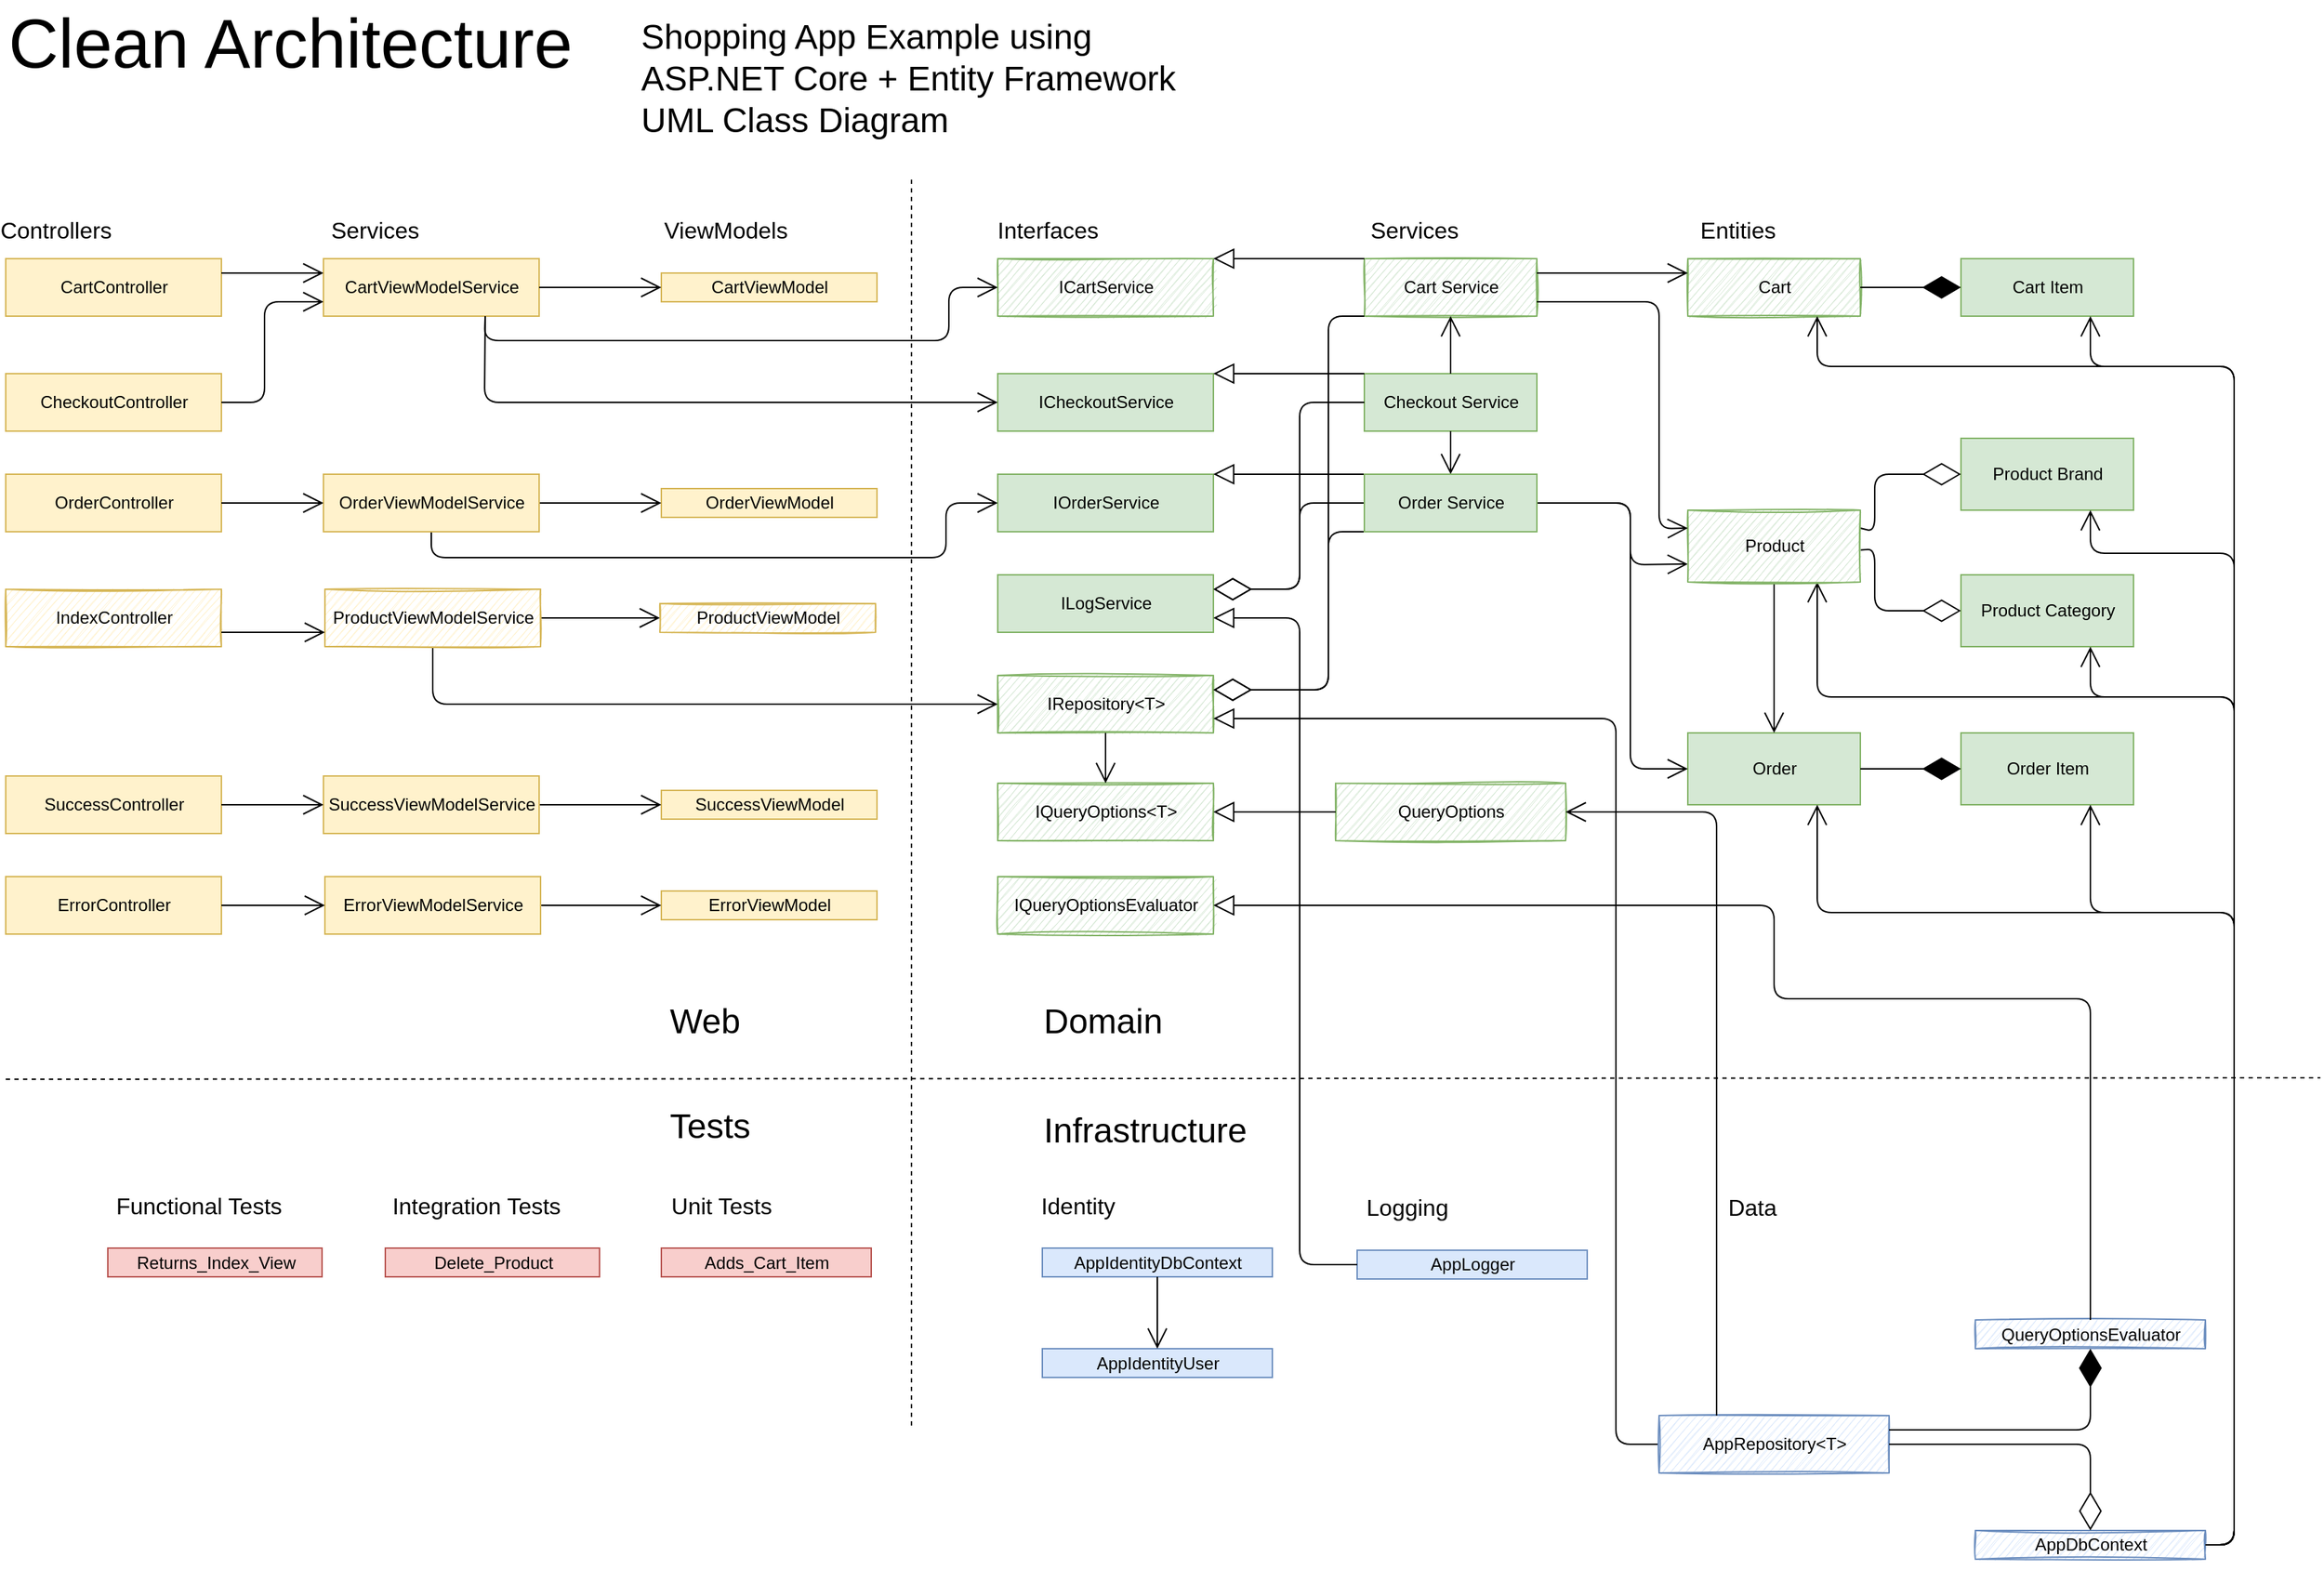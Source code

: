<mxfile version="15.2.7" type="device"><diagram id="V9oBSz8Pz1SWtYMVpggq" name="Page-1"><mxGraphModel dx="1086" dy="6" grid="0" gridSize="10" guides="1" tooltips="1" connect="1" arrows="1" fold="1" page="0" pageScale="1" pageWidth="850" pageHeight="1100" math="0" shadow="0"><root><mxCell id="0"/><mxCell id="1" parent="0"/><mxCell id="eiqBi_pV7lHJEvHBd8np-5" value="Cart" style="html=1;fillColor=#d5e8d4;strokeColor=#82b366;sketch=1;" parent="1" vertex="1"><mxGeometry x="1210" y="1365" width="120" height="40" as="geometry"/></mxCell><mxCell id="eiqBi_pV7lHJEvHBd8np-6" value="Cart Item" style="html=1;fillColor=#d5e8d4;strokeColor=#82b366;" parent="1" vertex="1"><mxGeometry x="1400" y="1365" width="120" height="40" as="geometry"/></mxCell><mxCell id="eiqBi_pV7lHJEvHBd8np-7" value="Order" style="html=1;fillColor=#d5e8d4;strokeColor=#82b366;" parent="1" vertex="1"><mxGeometry x="1210" y="1695" width="120" height="50" as="geometry"/></mxCell><mxCell id="eiqBi_pV7lHJEvHBd8np-8" value="Order Item" style="html=1;fillColor=#d5e8d4;strokeColor=#82b366;" parent="1" vertex="1"><mxGeometry x="1400" y="1695" width="120" height="50" as="geometry"/></mxCell><mxCell id="eiqBi_pV7lHJEvHBd8np-10" value="Product Brand" style="html=1;fillColor=#d5e8d4;strokeColor=#82b366;" parent="1" vertex="1"><mxGeometry x="1400" y="1490" width="120" height="50" as="geometry"/></mxCell><mxCell id="eiqBi_pV7lHJEvHBd8np-11" value="Product Category" style="html=1;fillColor=#d5e8d4;strokeColor=#82b366;" parent="1" vertex="1"><mxGeometry x="1400" y="1585" width="120" height="50" as="geometry"/></mxCell><mxCell id="eiqBi_pV7lHJEvHBd8np-12" value="" style="endArrow=diamondThin;endFill=1;endSize=24;html=1;exitX=1;exitY=0.5;exitDx=0;exitDy=0;entryX=0;entryY=0.5;entryDx=0;entryDy=0;" parent="1" source="eiqBi_pV7lHJEvHBd8np-5" target="eiqBi_pV7lHJEvHBd8np-6" edge="1"><mxGeometry width="160" relative="1" as="geometry"><mxPoint x="1130" y="1860" as="sourcePoint"/><mxPoint x="970" y="1860" as="targetPoint"/></mxGeometry></mxCell><mxCell id="eiqBi_pV7lHJEvHBd8np-14" value="" style="endArrow=diamondThin;endFill=1;endSize=24;html=1;exitX=1;exitY=0.5;exitDx=0;exitDy=0;entryX=0;entryY=0.5;entryDx=0;entryDy=0;" parent="1" source="eiqBi_pV7lHJEvHBd8np-7" target="eiqBi_pV7lHJEvHBd8np-8" edge="1"><mxGeometry width="160" relative="1" as="geometry"><mxPoint x="1229.58" y="1880" as="sourcePoint"/><mxPoint x="1229.58" y="1950" as="targetPoint"/></mxGeometry></mxCell><mxCell id="eiqBi_pV7lHJEvHBd8np-15" value="" style="endArrow=diamondThin;endFill=0;endSize=24;html=1;exitX=1;exitY=0.25;exitDx=0;exitDy=0;entryX=0;entryY=0.5;entryDx=0;entryDy=0;" parent="1" source="eiqBi_pV7lHJEvHBd8np-9" target="eiqBi_pV7lHJEvHBd8np-10" edge="1"><mxGeometry width="160" relative="1" as="geometry"><mxPoint x="900" y="1965" as="sourcePoint"/><mxPoint x="1060" y="1965" as="targetPoint"/><Array as="points"><mxPoint x="1340" y="1555"/><mxPoint x="1340" y="1515"/></Array></mxGeometry></mxCell><mxCell id="eiqBi_pV7lHJEvHBd8np-16" value="" style="endArrow=diamondThin;endFill=0;endSize=24;html=1;exitDx=0;exitDy=0;entryDx=0;entryDy=0;entryX=0;entryY=0.5;exitX=1.002;exitY=0.554;exitPerimeter=0;" parent="1" source="eiqBi_pV7lHJEvHBd8np-9" target="eiqBi_pV7lHJEvHBd8np-11" edge="1"><mxGeometry width="160" relative="1" as="geometry"><mxPoint x="1030" y="1835" as="sourcePoint"/><mxPoint x="950" y="1905" as="targetPoint"/><Array as="points"><mxPoint x="1340" y="1567"/><mxPoint x="1340" y="1610"/></Array></mxGeometry></mxCell><mxCell id="eiqBi_pV7lHJEvHBd8np-17" value="Cart Service" style="html=1;fillColor=#d5e8d4;strokeColor=#82b366;sketch=1;" parent="1" vertex="1"><mxGeometry x="985" y="1365" width="120" height="40" as="geometry"/></mxCell><mxCell id="eiqBi_pV7lHJEvHBd8np-19" value="Checkout Service" style="html=1;fillColor=#d5e8d4;strokeColor=#82b366;" parent="1" vertex="1"><mxGeometry x="985" y="1445" width="120" height="40" as="geometry"/></mxCell><mxCell id="eiqBi_pV7lHJEvHBd8np-20" value="IRepository&amp;lt;T&amp;gt;" style="html=1;fillColor=#d5e8d4;strokeColor=#82b366;glass=0;rounded=0;sketch=1;" parent="1" vertex="1"><mxGeometry x="730" y="1655" width="150" height="40" as="geometry"/></mxCell><mxCell id="eiqBi_pV7lHJEvHBd8np-21" value="ICartService" style="html=1;fillColor=#d5e8d4;strokeColor=#82b366;sketch=1;" parent="1" vertex="1"><mxGeometry x="730" y="1365" width="150" height="40" as="geometry"/></mxCell><mxCell id="eiqBi_pV7lHJEvHBd8np-22" value="IOrderService" style="html=1;fillColor=#d5e8d4;strokeColor=#82b366;" parent="1" vertex="1"><mxGeometry x="730" y="1515" width="150" height="40" as="geometry"/></mxCell><mxCell id="eiqBi_pV7lHJEvHBd8np-23" value="ICheckoutService" style="html=1;fillColor=#d5e8d4;strokeColor=#82b366;" parent="1" vertex="1"><mxGeometry x="730" y="1445" width="150" height="40" as="geometry"/></mxCell><mxCell id="eiqBi_pV7lHJEvHBd8np-26" value="" style="endArrow=open;endFill=1;endSize=12;html=1;curved=1;entryX=0.5;entryY=1;entryDx=0;entryDy=0;" parent="1" target="eiqBi_pV7lHJEvHBd8np-17" edge="1"><mxGeometry width="160" relative="1" as="geometry"><mxPoint x="1045" y="1445" as="sourcePoint"/><mxPoint x="1155" y="1605" as="targetPoint"/></mxGeometry></mxCell><mxCell id="eiqBi_pV7lHJEvHBd8np-28" value="" style="endArrow=open;endFill=1;endSize=12;html=1;exitX=0.5;exitY=1;exitDx=0;exitDy=0;entryX=0.5;entryY=0;entryDx=0;entryDy=0;curved=1;" parent="1" source="eiqBi_pV7lHJEvHBd8np-19" target="eiqBi_pV7lHJEvHBd8np-18" edge="1"><mxGeometry width="160" relative="1" as="geometry"><mxPoint x="1435" y="1585" as="sourcePoint"/><mxPoint x="1165" y="1585" as="targetPoint"/></mxGeometry></mxCell><mxCell id="eiqBi_pV7lHJEvHBd8np-30" value="" style="endArrow=block;endFill=0;endSize=12;html=1;exitX=0;exitY=0;exitDx=0;exitDy=0;entryX=1;entryY=0;entryDx=0;entryDy=0;" parent="1" source="eiqBi_pV7lHJEvHBd8np-17" target="eiqBi_pV7lHJEvHBd8np-21" edge="1"><mxGeometry width="160" relative="1" as="geometry"><mxPoint x="1100" y="1560" as="sourcePoint"/><mxPoint x="1260" y="1560" as="targetPoint"/></mxGeometry></mxCell><mxCell id="eiqBi_pV7lHJEvHBd8np-31" value="" style="endArrow=block;endFill=0;endSize=12;html=1;exitX=0;exitY=0;exitDx=0;exitDy=0;entryX=1;entryY=0;entryDx=0;entryDy=0;" parent="1" source="eiqBi_pV7lHJEvHBd8np-18" target="eiqBi_pV7lHJEvHBd8np-22" edge="1"><mxGeometry width="160" relative="1" as="geometry"><mxPoint x="1399.29" y="1550" as="sourcePoint"/><mxPoint x="1399.29" y="1430" as="targetPoint"/></mxGeometry></mxCell><mxCell id="eiqBi_pV7lHJEvHBd8np-32" value="" style="endArrow=block;endFill=0;endSize=12;html=1;entryX=1;entryY=0;entryDx=0;entryDy=0;exitX=0;exitY=0;exitDx=0;exitDy=0;" parent="1" source="eiqBi_pV7lHJEvHBd8np-19" target="eiqBi_pV7lHJEvHBd8np-23" edge="1"><mxGeometry width="160" relative="1" as="geometry"><mxPoint x="1479.5" y="1550" as="sourcePoint"/><mxPoint x="1500" y="1450" as="targetPoint"/></mxGeometry></mxCell><mxCell id="eiqBi_pV7lHJEvHBd8np-38" value="" style="endArrow=diamondThin;endFill=0;endSize=24;html=1;exitX=0;exitY=1;exitDx=0;exitDy=0;entryX=1;entryY=0.25;entryDx=0;entryDy=0;" parent="1" source="eiqBi_pV7lHJEvHBd8np-17" target="eiqBi_pV7lHJEvHBd8np-20" edge="1"><mxGeometry width="160" relative="1" as="geometry"><mxPoint x="290" y="1450" as="sourcePoint"/><mxPoint x="280" y="1520" as="targetPoint"/><Array as="points"><mxPoint x="960" y="1405"/><mxPoint x="960" y="1665"/></Array></mxGeometry></mxCell><mxCell id="eiqBi_pV7lHJEvHBd8np-39" value="" style="endArrow=diamondThin;endFill=0;endSize=24;html=1;exitX=0;exitY=1;exitDx=0;exitDy=0;entryX=1;entryY=0.25;entryDx=0;entryDy=0;" parent="1" source="eiqBi_pV7lHJEvHBd8np-18" target="eiqBi_pV7lHJEvHBd8np-20" edge="1"><mxGeometry width="160" relative="1" as="geometry"><mxPoint x="250" y="1560" as="sourcePoint"/><mxPoint x="800" y="1415" as="targetPoint"/><Array as="points"><mxPoint x="960" y="1555"/><mxPoint x="960" y="1665"/></Array></mxGeometry></mxCell><mxCell id="eiqBi_pV7lHJEvHBd8np-40" value="" style="endArrow=open;endFill=1;endSize=12;html=1;exitX=1;exitY=0.25;exitDx=0;exitDy=0;entryX=0;entryY=0.25;entryDx=0;entryDy=0;" parent="1" source="eiqBi_pV7lHJEvHBd8np-17" target="eiqBi_pV7lHJEvHBd8np-5" edge="1"><mxGeometry width="160" relative="1" as="geometry"><mxPoint x="1375" y="1650" as="sourcePoint"/><mxPoint x="1075" y="1700" as="targetPoint"/></mxGeometry></mxCell><mxCell id="eiqBi_pV7lHJEvHBd8np-41" value="" style="endArrow=open;endFill=1;endSize=12;html=1;exitX=1;exitY=0.5;exitDx=0;exitDy=0;entryX=0;entryY=0.5;entryDx=0;entryDy=0;" parent="1" source="eiqBi_pV7lHJEvHBd8np-18" target="eiqBi_pV7lHJEvHBd8np-7" edge="1"><mxGeometry width="160" relative="1" as="geometry"><mxPoint x="1065" y="1580" as="sourcePoint"/><mxPoint x="1065" y="1710" as="targetPoint"/><Array as="points"><mxPoint x="1170" y="1535"/><mxPoint x="1170" y="1720"/></Array></mxGeometry></mxCell><mxCell id="eiqBi_pV7lHJEvHBd8np-42" value="" style="endArrow=open;endFill=1;endSize=12;html=1;entryX=0;entryY=0.75;entryDx=0;entryDy=0;exitX=1;exitY=0.5;exitDx=0;exitDy=0;" parent="1" source="eiqBi_pV7lHJEvHBd8np-18" target="eiqBi_pV7lHJEvHBd8np-9" edge="1"><mxGeometry width="160" relative="1" as="geometry"><mxPoint x="1473" y="1675" as="sourcePoint"/><mxPoint x="1505" y="1710" as="targetPoint"/><Array as="points"><mxPoint x="1170" y="1535"/><mxPoint x="1170" y="1578"/></Array></mxGeometry></mxCell><mxCell id="eiqBi_pV7lHJEvHBd8np-43" value="" style="endArrow=open;endFill=1;endSize=12;html=1;exitX=1;exitY=0.5;exitDx=0;exitDy=0;entryX=0.75;entryY=1;entryDx=0;entryDy=0;" parent="1" source="p9F3Q-QcMgfargUnhwGG-3" target="eiqBi_pV7lHJEvHBd8np-5" edge="1"><mxGeometry width="160" relative="1" as="geometry"><mxPoint x="920" y="1610" as="sourcePoint"/><mxPoint x="1300" y="1410" as="targetPoint"/><Array as="points"><mxPoint x="1590" y="2260"/><mxPoint x="1590" y="1440"/><mxPoint x="1300" y="1440"/></Array></mxGeometry></mxCell><mxCell id="eiqBi_pV7lHJEvHBd8np-47" value="" style="endArrow=open;endFill=1;endSize=12;html=1;exitX=0.5;exitY=1;exitDx=0;exitDy=0;entryX=0.5;entryY=0;entryDx=0;entryDy=0;startArrow=none;" parent="1" source="eiqBi_pV7lHJEvHBd8np-9" target="eiqBi_pV7lHJEvHBd8np-7" edge="1"><mxGeometry width="160" relative="1" as="geometry"><mxPoint x="1250" y="1305" as="sourcePoint"/><mxPoint x="850" y="1640" as="targetPoint"/></mxGeometry></mxCell><mxCell id="eiqBi_pV7lHJEvHBd8np-48" value="" style="endArrow=open;endFill=1;endSize=12;html=1;exitX=1;exitY=0.5;exitDx=0;exitDy=0;entryX=0.75;entryY=1;entryDx=0;entryDy=0;" parent="1" source="p9F3Q-QcMgfargUnhwGG-3" target="eiqBi_pV7lHJEvHBd8np-8" edge="1"><mxGeometry width="160" relative="1" as="geometry"><mxPoint x="1270" y="1385" as="sourcePoint"/><mxPoint x="1100" y="1720" as="targetPoint"/><Array as="points"><mxPoint x="1590" y="2260"/><mxPoint x="1590" y="1820"/><mxPoint x="1490" y="1820"/></Array></mxGeometry></mxCell><mxCell id="eiqBi_pV7lHJEvHBd8np-49" value="" style="endArrow=open;endFill=1;endSize=12;html=1;exitX=1;exitY=0.5;exitDx=0;exitDy=0;entryX=0.75;entryY=1;entryDx=0;entryDy=0;" parent="1" source="p9F3Q-QcMgfargUnhwGG-3" target="eiqBi_pV7lHJEvHBd8np-11" edge="1"><mxGeometry width="160" relative="1" as="geometry"><mxPoint x="1270" y="1385" as="sourcePoint"/><mxPoint x="1100" y="1810" as="targetPoint"/><Array as="points"><mxPoint x="1590" y="2260"/><mxPoint x="1590" y="1670"/><mxPoint x="1490" y="1670"/></Array></mxGeometry></mxCell><mxCell id="eiqBi_pV7lHJEvHBd8np-50" value="" style="endArrow=open;endFill=1;endSize=12;html=1;exitX=1;exitY=0.5;exitDx=0;exitDy=0;entryX=0.75;entryY=1;entryDx=0;entryDy=0;" parent="1" source="p9F3Q-QcMgfargUnhwGG-3" target="eiqBi_pV7lHJEvHBd8np-10" edge="1"><mxGeometry width="160" relative="1" as="geometry"><mxPoint x="1120" y="1375" as="sourcePoint"/><mxPoint x="790" y="1800" as="targetPoint"/><Array as="points"><mxPoint x="1590" y="2260"/><mxPoint x="1590" y="1570"/><mxPoint x="1490" y="1570"/></Array></mxGeometry></mxCell><mxCell id="eiqBi_pV7lHJEvHBd8np-51" value="" style="endArrow=open;endFill=1;endSize=12;html=1;exitX=1;exitY=0.5;exitDx=0;exitDy=0;entryX=0.75;entryY=1;entryDx=0;entryDy=0;" parent="1" source="p9F3Q-QcMgfargUnhwGG-3" target="eiqBi_pV7lHJEvHBd8np-6" edge="1"><mxGeometry width="160" relative="1" as="geometry"><mxPoint x="1270" y="1385" as="sourcePoint"/><mxPoint x="800" y="1810" as="targetPoint"/><Array as="points"><mxPoint x="1590" y="2260"/><mxPoint x="1590" y="1440"/><mxPoint x="1490" y="1440"/></Array></mxGeometry></mxCell><mxCell id="eiqBi_pV7lHJEvHBd8np-52" value="" style="endArrow=none;dashed=1;html=1;" parent="1" edge="1"><mxGeometry width="50" height="50" relative="1" as="geometry"><mxPoint x="40" y="1936" as="sourcePoint"/><mxPoint x="1650" y="1935" as="targetPoint"/></mxGeometry></mxCell><mxCell id="eiqBi_pV7lHJEvHBd8np-53" value="Domain" style="text;html=1;strokeColor=none;fillColor=none;align=left;verticalAlign=middle;whiteSpace=wrap;rounded=0;fontSize=24;rotation=0;" parent="1" vertex="1"><mxGeometry x="760" y="1881" width="180" height="30" as="geometry"/></mxCell><mxCell id="eiqBi_pV7lHJEvHBd8np-54" value="Interfaces" style="text;html=1;strokeColor=none;fillColor=none;align=center;verticalAlign=middle;whiteSpace=wrap;rounded=0;fontSize=16;rotation=0;" parent="1" vertex="1"><mxGeometry x="730" y="1335" width="70" height="20" as="geometry"/></mxCell><mxCell id="eiqBi_pV7lHJEvHBd8np-55" value="Services" style="text;html=1;strokeColor=none;fillColor=none;align=center;verticalAlign=middle;whiteSpace=wrap;rounded=0;fontSize=16;rotation=0;" parent="1" vertex="1"><mxGeometry x="985" y="1335" width="70" height="20" as="geometry"/></mxCell><mxCell id="eiqBi_pV7lHJEvHBd8np-56" value="Entities" style="text;html=1;strokeColor=none;fillColor=none;align=center;verticalAlign=middle;whiteSpace=wrap;rounded=0;fontSize=16;rotation=0;" parent="1" vertex="1"><mxGeometry x="1210" y="1335" width="70" height="20" as="geometry"/></mxCell><mxCell id="p9F3Q-QcMgfargUnhwGG-2" value="Infrastructure" style="text;html=1;strokeColor=none;fillColor=none;align=left;verticalAlign=middle;whiteSpace=wrap;rounded=0;fontSize=24;rotation=0;" parent="1" vertex="1"><mxGeometry x="760" y="1957" width="240" height="30" as="geometry"/></mxCell><mxCell id="p9F3Q-QcMgfargUnhwGG-3" value="AppDbContext" style="html=1;fillColor=#dae8fc;strokeColor=#6c8ebf;sketch=1;" parent="1" vertex="1"><mxGeometry x="1410" y="2250" width="160" height="20" as="geometry"/></mxCell><mxCell id="p9F3Q-QcMgfargUnhwGG-4" value="" style="endArrow=block;endFill=0;endSize=12;html=1;entryX=1;entryY=0.75;entryDx=0;entryDy=0;exitX=0;exitY=0.5;exitDx=0;exitDy=0;" parent="1" source="p9F3Q-QcMgfargUnhwGG-5" target="eiqBi_pV7lHJEvHBd8np-20" edge="1"><mxGeometry width="160" relative="1" as="geometry"><mxPoint x="1370" y="1200" as="sourcePoint"/><mxPoint x="1230" y="1170" as="targetPoint"/><Array as="points"><mxPoint x="1160" y="2190"/><mxPoint x="1160" y="1685"/></Array></mxGeometry></mxCell><mxCell id="p9F3Q-QcMgfargUnhwGG-5" value="AppRepository&amp;lt;T&amp;gt;" style="html=1;fillColor=#dae8fc;strokeColor=#6c8ebf;sketch=1;" parent="1" vertex="1"><mxGeometry x="1190" y="2170" width="160" height="40" as="geometry"/></mxCell><mxCell id="p9F3Q-QcMgfargUnhwGG-6" value="" style="endArrow=diamondThin;endFill=0;endSize=24;html=1;entryX=0.5;entryY=0;entryDx=0;entryDy=0;exitX=1;exitY=0.5;exitDx=0;exitDy=0;" parent="1" source="p9F3Q-QcMgfargUnhwGG-5" target="p9F3Q-QcMgfargUnhwGG-3" edge="1"><mxGeometry width="160" relative="1" as="geometry"><mxPoint x="1340" y="2215" as="sourcePoint"/><mxPoint x="1315" y="2225" as="targetPoint"/><Array as="points"><mxPoint x="1490" y="2190"/></Array></mxGeometry></mxCell><mxCell id="p9F3Q-QcMgfargUnhwGG-7" value="AppIdentityDbContext" style="html=1;fillColor=#dae8fc;strokeColor=#6c8ebf;" parent="1" vertex="1"><mxGeometry x="761" y="2053.5" width="160" height="20" as="geometry"/></mxCell><mxCell id="p9F3Q-QcMgfargUnhwGG-8" value="AppIdentityUser" style="html=1;fillColor=#dae8fc;strokeColor=#6c8ebf;" parent="1" vertex="1"><mxGeometry x="761" y="2123.5" width="160" height="20" as="geometry"/></mxCell><mxCell id="p9F3Q-QcMgfargUnhwGG-9" value="" style="endArrow=open;endFill=1;endSize=12;html=1;exitX=0.5;exitY=1;exitDx=0;exitDy=0;entryX=0.5;entryY=0;entryDx=0;entryDy=0;" parent="1" source="p9F3Q-QcMgfargUnhwGG-7" target="p9F3Q-QcMgfargUnhwGG-8" edge="1"><mxGeometry width="160" relative="1" as="geometry"><mxPoint x="821" y="2083.5" as="sourcePoint"/><mxPoint x="981" y="2083.5" as="targetPoint"/></mxGeometry></mxCell><mxCell id="p9F3Q-QcMgfargUnhwGG-11" value="ILogService" style="html=1;fillColor=#d5e8d4;strokeColor=#82b366;" parent="1" vertex="1"><mxGeometry x="730" y="1585" width="150" height="40" as="geometry"/></mxCell><mxCell id="p9F3Q-QcMgfargUnhwGG-12" value="" style="endArrow=diamondThin;endFill=0;endSize=24;html=1;exitX=0;exitY=0.5;exitDx=0;exitDy=0;startArrow=none;" parent="1" source="eiqBi_pV7lHJEvHBd8np-18" edge="1"><mxGeometry width="160" relative="1" as="geometry"><mxPoint x="340" y="1575" as="sourcePoint"/><mxPoint x="880" y="1595" as="targetPoint"/><Array as="points"><mxPoint x="940" y="1535"/><mxPoint x="940" y="1595"/></Array></mxGeometry></mxCell><mxCell id="p9F3Q-QcMgfargUnhwGG-13" value="" style="endArrow=diamondThin;endFill=0;endSize=24;html=1;entryX=1;entryY=0.25;entryDx=0;entryDy=0;exitX=0;exitY=0.5;exitDx=0;exitDy=0;" parent="1" source="eiqBi_pV7lHJEvHBd8np-19" target="p9F3Q-QcMgfargUnhwGG-11" edge="1"><mxGeometry width="160" relative="1" as="geometry"><mxPoint x="1040" y="1465" as="sourcePoint"/><mxPoint x="90" y="1505" as="targetPoint"/><Array as="points"><mxPoint x="940" y="1465"/><mxPoint x="940" y="1595"/></Array></mxGeometry></mxCell><mxCell id="p9F3Q-QcMgfargUnhwGG-15" value="AppLogger" style="html=1;fillColor=#dae8fc;strokeColor=#6c8ebf;" parent="1" vertex="1"><mxGeometry x="980" y="2055" width="160" height="20" as="geometry"/></mxCell><mxCell id="p9F3Q-QcMgfargUnhwGG-16" value="" style="endArrow=block;endFill=0;endSize=12;html=1;entryX=1;entryY=0.75;entryDx=0;entryDy=0;exitX=0;exitY=0.5;exitDx=0;exitDy=0;" parent="1" source="p9F3Q-QcMgfargUnhwGG-15" target="p9F3Q-QcMgfargUnhwGG-11" edge="1"><mxGeometry width="160" relative="1" as="geometry"><mxPoint x="940" y="2065" as="sourcePoint"/><mxPoint x="805" y="1550" as="targetPoint"/><Array as="points"><mxPoint x="940" y="2065"/><mxPoint x="940" y="1615"/></Array></mxGeometry></mxCell><mxCell id="p9F3Q-QcMgfargUnhwGG-17" value="Identity" style="text;html=1;strokeColor=none;fillColor=none;align=center;verticalAlign=middle;whiteSpace=wrap;rounded=0;fontSize=16;rotation=0;" parent="1" vertex="1"><mxGeometry x="751" y="2013.5" width="70" height="20" as="geometry"/></mxCell><mxCell id="p9F3Q-QcMgfargUnhwGG-18" value="Data" style="text;html=1;strokeColor=none;fillColor=none;align=center;verticalAlign=middle;whiteSpace=wrap;rounded=0;fontSize=16;rotation=0;" parent="1" vertex="1"><mxGeometry x="1220" y="2015" width="70" height="20" as="geometry"/></mxCell><mxCell id="p9F3Q-QcMgfargUnhwGG-19" value="Logging" style="text;html=1;strokeColor=none;fillColor=none;align=center;verticalAlign=middle;whiteSpace=wrap;rounded=0;fontSize=16;rotation=0;" parent="1" vertex="1"><mxGeometry x="980" y="2015" width="70" height="20" as="geometry"/></mxCell><mxCell id="p9F3Q-QcMgfargUnhwGG-20" value="" style="endArrow=open;endFill=1;endSize=12;html=1;exitX=1;exitY=0.5;exitDx=0;exitDy=0;entryX=0.75;entryY=1;entryDx=0;entryDy=0;" parent="1" source="p9F3Q-QcMgfargUnhwGG-3" target="eiqBi_pV7lHJEvHBd8np-9" edge="1"><mxGeometry width="160" relative="1" as="geometry"><mxPoint x="750" y="1285" as="sourcePoint"/><mxPoint x="1310" y="1650" as="targetPoint"/><Array as="points"><mxPoint x="1590" y="2260"/><mxPoint x="1590" y="1670"/><mxPoint x="1300" y="1670"/></Array></mxGeometry></mxCell><mxCell id="eiqBi_pV7lHJEvHBd8np-9" value="Product" style="html=1;strokeColor=#82b366;fillColor=#d5e8d4;glass=0;rounded=0;sketch=1;" parent="1" vertex="1"><mxGeometry x="1210" y="1540" width="120" height="50" as="geometry"/></mxCell><mxCell id="eiqBi_pV7lHJEvHBd8np-18" value="Order Service" style="html=1;fillColor=#d5e8d4;strokeColor=#82b366;" parent="1" vertex="1"><mxGeometry x="985" y="1515" width="120" height="40" as="geometry"/></mxCell><mxCell id="p9F3Q-QcMgfargUnhwGG-29" value="" style="endArrow=open;endFill=1;endSize=12;html=1;exitX=1;exitY=0.5;exitDx=0;exitDy=0;entryX=0.75;entryY=1;entryDx=0;entryDy=0;" parent="1" source="p9F3Q-QcMgfargUnhwGG-3" target="eiqBi_pV7lHJEvHBd8np-7" edge="1"><mxGeometry width="160" relative="1" as="geometry"><mxPoint x="1355" y="1225" as="sourcePoint"/><mxPoint x="1460" y="1785" as="targetPoint"/><Array as="points"><mxPoint x="1590" y="2260"/><mxPoint x="1590" y="1820"/><mxPoint x="1300" y="1820"/></Array></mxGeometry></mxCell><mxCell id="p9F3Q-QcMgfargUnhwGG-30" value="" style="endArrow=none;dashed=1;html=1;" parent="1" edge="1"><mxGeometry width="50" height="50" relative="1" as="geometry"><mxPoint x="670" y="1310" as="sourcePoint"/><mxPoint x="670" y="2180" as="targetPoint"/></mxGeometry></mxCell><mxCell id="p9F3Q-QcMgfargUnhwGG-31" value="&lt;font style=&quot;font-size: 48px&quot;&gt;Clean Architecture&lt;/font&gt;&lt;font style=&quot;font-size: 24px&quot;&gt;&lt;br&gt;&lt;/font&gt;" style="text;html=1;strokeColor=none;fillColor=none;align=left;verticalAlign=middle;whiteSpace=wrap;rounded=0;fontSize=36;rotation=0;" parent="1" vertex="1"><mxGeometry x="40" y="1185" width="410" height="60" as="geometry"/></mxCell><mxCell id="p9F3Q-QcMgfargUnhwGG-32" value="Web" style="text;html=1;strokeColor=none;fillColor=none;align=left;verticalAlign=middle;whiteSpace=wrap;rounded=0;fontSize=24;rotation=0;" parent="1" vertex="1"><mxGeometry x="500" y="1881" width="150" height="30" as="geometry"/></mxCell><mxCell id="p9F3Q-QcMgfargUnhwGG-33" value="Controllers" style="text;html=1;strokeColor=none;fillColor=none;align=center;verticalAlign=middle;whiteSpace=wrap;rounded=0;fontSize=16;rotation=0;" parent="1" vertex="1"><mxGeometry x="40" y="1335" width="70" height="20" as="geometry"/></mxCell><mxCell id="p9F3Q-QcMgfargUnhwGG-37" value="Services" style="text;html=1;strokeColor=none;fillColor=none;align=center;verticalAlign=middle;whiteSpace=wrap;rounded=0;fontSize=16;rotation=0;" parent="1" vertex="1"><mxGeometry x="262" y="1335" width="70" height="20" as="geometry"/></mxCell><mxCell id="p9F3Q-QcMgfargUnhwGG-40" value="ViewModels" style="text;html=1;strokeColor=none;fillColor=none;align=center;verticalAlign=middle;whiteSpace=wrap;rounded=0;fontSize=16;rotation=0;" parent="1" vertex="1"><mxGeometry x="506" y="1335" width="70" height="20" as="geometry"/></mxCell><mxCell id="p9F3Q-QcMgfargUnhwGG-41" value="IndexController" style="html=1;fillColor=#fff2cc;strokeColor=#d6b656;sketch=1;" parent="1" vertex="1"><mxGeometry x="40" y="1595" width="150" height="40" as="geometry"/></mxCell><mxCell id="p9F3Q-QcMgfargUnhwGG-43" value="OrderController" style="html=1;fillColor=#fff2cc;strokeColor=#d6b656;" parent="1" vertex="1"><mxGeometry x="40" y="1515" width="150" height="40" as="geometry"/></mxCell><mxCell id="p9F3Q-QcMgfargUnhwGG-44" value="CartController" style="html=1;fillColor=#fff2cc;strokeColor=#d6b656;" parent="1" vertex="1"><mxGeometry x="40" y="1365" width="150" height="40" as="geometry"/></mxCell><mxCell id="p9F3Q-QcMgfargUnhwGG-46" value="CheckoutController" style="html=1;fillColor=#fff2cc;strokeColor=#d6b656;" parent="1" vertex="1"><mxGeometry x="40" y="1445" width="150" height="40" as="geometry"/></mxCell><mxCell id="p9F3Q-QcMgfargUnhwGG-47" value="SuccessController" style="html=1;fillColor=#fff2cc;strokeColor=#d6b656;" parent="1" vertex="1"><mxGeometry x="40" y="1725" width="150" height="40" as="geometry"/></mxCell><mxCell id="p9F3Q-QcMgfargUnhwGG-48" value="ErrorController" style="html=1;fillColor=#fff2cc;strokeColor=#d6b656;" parent="1" vertex="1"><mxGeometry x="40" y="1795" width="150" height="40" as="geometry"/></mxCell><mxCell id="p9F3Q-QcMgfargUnhwGG-49" value="CartViewModel" style="html=1;fillColor=#fff2cc;strokeColor=#d6b656;" parent="1" vertex="1"><mxGeometry x="496" y="1375" width="150" height="20" as="geometry"/></mxCell><mxCell id="p9F3Q-QcMgfargUnhwGG-51" value="OrderViewModel" style="html=1;fillColor=#fff2cc;strokeColor=#d6b656;" parent="1" vertex="1"><mxGeometry x="496" y="1525" width="150" height="20" as="geometry"/></mxCell><mxCell id="p9F3Q-QcMgfargUnhwGG-53" value="ProductViewModel" style="html=1;fillColor=#fff2cc;strokeColor=#d6b656;sketch=1;" parent="1" vertex="1"><mxGeometry x="495" y="1605" width="150" height="20" as="geometry"/></mxCell><mxCell id="p9F3Q-QcMgfargUnhwGG-54" value="CartViewModelService" style="html=1;fillColor=#fff2cc;strokeColor=#d6b656;" parent="1" vertex="1"><mxGeometry x="261" y="1365" width="150" height="40" as="geometry"/></mxCell><mxCell id="p9F3Q-QcMgfargUnhwGG-60" value="" style="endArrow=open;endFill=1;endSize=12;html=1;fontSize=24;exitX=1;exitY=0.5;exitDx=0;exitDy=0;entryX=0;entryY=0.5;entryDx=0;entryDy=0;" parent="1" source="p9F3Q-QcMgfargUnhwGG-54" target="p9F3Q-QcMgfargUnhwGG-49" edge="1"><mxGeometry width="160" relative="1" as="geometry"><mxPoint x="510.0" y="1200" as="sourcePoint"/><mxPoint x="440.0" y="1200" as="targetPoint"/></mxGeometry></mxCell><mxCell id="p9F3Q-QcMgfargUnhwGG-61" value="" style="endArrow=open;endFill=1;endSize=12;html=1;fontSize=24;entryX=0;entryY=0.5;entryDx=0;entryDy=0;exitX=1;exitY=0.5;exitDx=0;exitDy=0;" parent="1" source="p9F3Q-QcMgfargUnhwGG-75" target="p9F3Q-QcMgfargUnhwGG-51" edge="1"><mxGeometry width="160" relative="1" as="geometry"><mxPoint x="250" y="1535" as="sourcePoint"/><mxPoint x="360.0" y="1524.58" as="targetPoint"/></mxGeometry></mxCell><mxCell id="p9F3Q-QcMgfargUnhwGG-63" value="" style="endArrow=open;endFill=1;endSize=12;html=1;fontSize=24;exitX=0.5;exitY=1;exitDx=0;exitDy=0;entryX=0;entryY=0.5;entryDx=0;entryDy=0;" parent="1" source="p9F3Q-QcMgfargUnhwGG-79" target="eiqBi_pV7lHJEvHBd8np-20" edge="1"><mxGeometry width="160" relative="1" as="geometry"><mxPoint x="510.0" y="1385" as="sourcePoint"/><mxPoint x="710" y="1445" as="targetPoint"/><Array as="points"><mxPoint x="337" y="1675"/></Array></mxGeometry></mxCell><mxCell id="p9F3Q-QcMgfargUnhwGG-64" value="" style="endArrow=open;endFill=1;endSize=12;html=1;fontSize=24;exitX=0.5;exitY=1;exitDx=0;exitDy=0;entryX=0;entryY=0.5;entryDx=0;entryDy=0;" parent="1" source="p9F3Q-QcMgfargUnhwGG-75" target="eiqBi_pV7lHJEvHBd8np-22" edge="1"><mxGeometry width="160" relative="1" as="geometry"><mxPoint x="660" y="1395" as="sourcePoint"/><mxPoint x="740" y="1685" as="targetPoint"/><Array as="points"><mxPoint x="336" y="1573"/><mxPoint x="694" y="1573"/><mxPoint x="694" y="1535"/></Array></mxGeometry></mxCell><mxCell id="p9F3Q-QcMgfargUnhwGG-65" value="" style="endArrow=open;endFill=1;endSize=12;html=1;fontSize=24;exitX=0.75;exitY=1;exitDx=0;exitDy=0;entryX=0;entryY=0.5;entryDx=0;entryDy=0;" parent="1" source="p9F3Q-QcMgfargUnhwGG-54" target="eiqBi_pV7lHJEvHBd8np-23" edge="1"><mxGeometry width="160" relative="1" as="geometry"><mxPoint x="660" y="1535" as="sourcePoint"/><mxPoint x="740" y="1545" as="targetPoint"/><Array as="points"><mxPoint x="373" y="1465"/></Array></mxGeometry></mxCell><mxCell id="p9F3Q-QcMgfargUnhwGG-66" value="" style="endArrow=open;endFill=1;endSize=12;html=1;fontSize=24;exitX=0.75;exitY=1;exitDx=0;exitDy=0;entryX=0;entryY=0.5;entryDx=0;entryDy=0;" parent="1" source="p9F3Q-QcMgfargUnhwGG-54" target="eiqBi_pV7lHJEvHBd8np-21" edge="1"><mxGeometry width="160" relative="1" as="geometry"><mxPoint x="660" y="1675" as="sourcePoint"/><mxPoint x="740" y="1475" as="targetPoint"/><Array as="points"><mxPoint x="373" y="1422"/><mxPoint x="696" y="1422"/><mxPoint x="696" y="1385"/></Array></mxGeometry></mxCell><mxCell id="p9F3Q-QcMgfargUnhwGG-69" value="" style="endArrow=open;endFill=1;endSize=12;html=1;fontSize=24;entryX=0;entryY=0.5;entryDx=0;entryDy=0;exitX=1;exitY=0.5;exitDx=0;exitDy=0;" parent="1" source="p9F3Q-QcMgfargUnhwGG-79" target="p9F3Q-QcMgfargUnhwGG-53" edge="1"><mxGeometry width="160" relative="1" as="geometry"><mxPoint x="239" y="1615" as="sourcePoint"/><mxPoint x="29" y="1475" as="targetPoint"/></mxGeometry></mxCell><mxCell id="p9F3Q-QcMgfargUnhwGG-72" value="" style="endArrow=open;endFill=1;endSize=12;html=1;fontSize=24;entryX=0;entryY=0.25;entryDx=0;entryDy=0;exitX=1;exitY=0.25;exitDx=0;exitDy=0;" parent="1" source="p9F3Q-QcMgfargUnhwGG-44" target="p9F3Q-QcMgfargUnhwGG-54" edge="1"><mxGeometry width="160" relative="1" as="geometry"><mxPoint x="162" y="1417" as="sourcePoint"/><mxPoint x="606" y="1575" as="targetPoint"/></mxGeometry></mxCell><mxCell id="p9F3Q-QcMgfargUnhwGG-73" value="" style="endArrow=open;endFill=1;endSize=12;html=1;fontSize=24;entryX=0;entryY=0.75;entryDx=0;entryDy=0;exitX=1;exitY=0.5;exitDx=0;exitDy=0;" parent="1" source="p9F3Q-QcMgfargUnhwGG-46" target="p9F3Q-QcMgfargUnhwGG-54" edge="1"><mxGeometry width="160" relative="1" as="geometry"><mxPoint x="186" y="1480" as="sourcePoint"/><mxPoint x="606" y="1575" as="targetPoint"/><Array as="points"><mxPoint x="220" y="1465"/><mxPoint x="220" y="1395"/></Array></mxGeometry></mxCell><mxCell id="p9F3Q-QcMgfargUnhwGG-75" value="OrderViewModelService" style="html=1;fillColor=#fff2cc;strokeColor=#d6b656;" parent="1" vertex="1"><mxGeometry x="261" y="1515" width="150" height="40" as="geometry"/></mxCell><mxCell id="p9F3Q-QcMgfargUnhwGG-79" value="ProductViewModelService" style="html=1;fillColor=#fff2cc;strokeColor=#d6b656;sketch=1;" parent="1" vertex="1"><mxGeometry x="262" y="1595" width="150" height="40" as="geometry"/></mxCell><mxCell id="p9F3Q-QcMgfargUnhwGG-81" value="" style="endArrow=open;endFill=1;endSize=12;html=1;fontSize=24;entryX=0;entryY=0.5;entryDx=0;entryDy=0;exitX=1;exitY=0.5;exitDx=0;exitDy=0;" parent="1" source="p9F3Q-QcMgfargUnhwGG-43" target="p9F3Q-QcMgfargUnhwGG-75" edge="1"><mxGeometry width="160" relative="1" as="geometry"><mxPoint x="156" y="1551" as="sourcePoint"/><mxPoint x="376" y="1545" as="targetPoint"/></mxGeometry></mxCell><mxCell id="p9F3Q-QcMgfargUnhwGG-82" value="" style="endArrow=open;endFill=1;endSize=12;html=1;fontSize=24;entryX=0;entryY=0.75;entryDx=0;entryDy=0;exitX=1;exitY=0.75;exitDx=0;exitDy=0;" parent="1" source="p9F3Q-QcMgfargUnhwGG-41" target="p9F3Q-QcMgfargUnhwGG-79" edge="1"><mxGeometry width="160" relative="1" as="geometry"><mxPoint x="199" y="1652" as="sourcePoint"/><mxPoint x="596" y="1545" as="targetPoint"/><Array as="points"/></mxGeometry></mxCell><mxCell id="p9F3Q-QcMgfargUnhwGG-83" value="SuccessViewModel" style="html=1;fillColor=#fff2cc;strokeColor=#d6b656;" parent="1" vertex="1"><mxGeometry x="496" y="1735" width="150" height="20" as="geometry"/></mxCell><mxCell id="p9F3Q-QcMgfargUnhwGG-84" value="" style="endArrow=open;endFill=1;endSize=12;html=1;fontSize=24;entryX=0;entryY=0.5;entryDx=0;entryDy=0;exitX=1;exitY=0.5;exitDx=0;exitDy=0;" parent="1" source="p9F3Q-QcMgfargUnhwGG-85" target="p9F3Q-QcMgfargUnhwGG-83" edge="1"><mxGeometry width="160" relative="1" as="geometry"><mxPoint x="240" y="1745" as="sourcePoint"/><mxPoint x="30" y="1605" as="targetPoint"/></mxGeometry></mxCell><mxCell id="p9F3Q-QcMgfargUnhwGG-85" value="SuccessViewModelService" style="html=1;fillColor=#fff2cc;strokeColor=#d6b656;" parent="1" vertex="1"><mxGeometry x="261" y="1725" width="150" height="40" as="geometry"/></mxCell><mxCell id="p9F3Q-QcMgfargUnhwGG-86" value="" style="endArrow=open;endFill=1;endSize=12;html=1;fontSize=24;entryX=0;entryY=0.5;entryDx=0;entryDy=0;exitX=1;exitY=0.5;exitDx=0;exitDy=0;" parent="1" source="p9F3Q-QcMgfargUnhwGG-47" target="p9F3Q-QcMgfargUnhwGG-85" edge="1"><mxGeometry width="160" relative="1" as="geometry"><mxPoint x="196" y="1697" as="sourcePoint"/><mxPoint x="596" y="1615" as="targetPoint"/></mxGeometry></mxCell><mxCell id="p9F3Q-QcMgfargUnhwGG-87" value="ErrorViewModel" style="html=1;fillColor=#fff2cc;strokeColor=#d6b656;" parent="1" vertex="1"><mxGeometry x="496" y="1805" width="150" height="20" as="geometry"/></mxCell><mxCell id="p9F3Q-QcMgfargUnhwGG-88" value="" style="endArrow=open;endFill=1;endSize=12;html=1;fontSize=24;entryX=0;entryY=0.5;entryDx=0;entryDy=0;exitX=1;exitY=0.5;exitDx=0;exitDy=0;" parent="1" source="p9F3Q-QcMgfargUnhwGG-89" target="p9F3Q-QcMgfargUnhwGG-87" edge="1"><mxGeometry width="160" relative="1" as="geometry"><mxPoint x="240" y="1815" as="sourcePoint"/><mxPoint x="30" y="1675" as="targetPoint"/></mxGeometry></mxCell><mxCell id="p9F3Q-QcMgfargUnhwGG-89" value="ErrorViewModelService" style="html=1;fillColor=#fff2cc;strokeColor=#d6b656;" parent="1" vertex="1"><mxGeometry x="262" y="1795" width="150" height="40" as="geometry"/></mxCell><mxCell id="p9F3Q-QcMgfargUnhwGG-90" value="" style="endArrow=open;endFill=1;endSize=12;html=1;fontSize=24;entryX=0;entryY=0.5;entryDx=0;entryDy=0;exitX=1;exitY=0.5;exitDx=0;exitDy=0;" parent="1" source="p9F3Q-QcMgfargUnhwGG-48" target="p9F3Q-QcMgfargUnhwGG-89" edge="1"><mxGeometry width="160" relative="1" as="geometry"><mxPoint x="182" y="1794" as="sourcePoint"/><mxPoint x="596" y="1685" as="targetPoint"/></mxGeometry></mxCell><mxCell id="p9F3Q-QcMgfargUnhwGG-91" value="&lt;span style=&quot;color: rgb(0, 0, 0); font-family: helvetica; font-size: 24px; font-style: normal; font-weight: 400; letter-spacing: normal; text-align: left; text-indent: 0px; text-transform: none; word-spacing: 0px; background-color: rgb(255, 255, 255); display: inline; float: none;&quot;&gt;Shopping App Example using&lt;/span&gt;&lt;br style=&quot;color: rgb(0, 0, 0); font-family: helvetica; font-size: 24px; font-style: normal; font-weight: 400; letter-spacing: normal; text-align: left; text-indent: 0px; text-transform: none; word-spacing: 0px; background-color: rgb(255, 255, 255);&quot;&gt;&lt;span style=&quot;color: rgb(0, 0, 0); font-family: helvetica; font-size: 24px; font-style: normal; font-weight: 400; letter-spacing: normal; text-align: left; text-indent: 0px; text-transform: none; word-spacing: 0px; background-color: rgb(255, 255, 255); display: inline; float: none;&quot;&gt;ASP.NET Core +&amp;nbsp;Entity Framework&lt;/span&gt;&lt;br style=&quot;color: rgb(0, 0, 0); font-family: helvetica; font-size: 24px; font-style: normal; font-weight: 400; letter-spacing: normal; text-align: left; text-indent: 0px; text-transform: none; word-spacing: 0px; background-color: rgb(255, 255, 255);&quot;&gt;&lt;span style=&quot;color: rgb(0, 0, 0); font-family: helvetica; font-size: 24px; font-style: normal; font-weight: 400; letter-spacing: normal; text-align: left; text-indent: 0px; text-transform: none; word-spacing: 0px; background-color: rgb(255, 255, 255); display: inline; float: none;&quot;&gt;UML Class Diagram&lt;/span&gt;" style="text;whiteSpace=wrap;html=1;fontSize=24;" parent="1" vertex="1"><mxGeometry x="480" y="1190" width="400" height="100" as="geometry"/></mxCell><mxCell id="p9F3Q-QcMgfargUnhwGG-93" value="Tests" style="text;html=1;strokeColor=none;fillColor=none;align=left;verticalAlign=middle;whiteSpace=wrap;rounded=0;fontSize=24;rotation=0;" parent="1" vertex="1"><mxGeometry x="500" y="1952" width="66" height="33" as="geometry"/></mxCell><mxCell id="p9F3Q-QcMgfargUnhwGG-94" value="Unit Tests" style="text;html=1;strokeColor=none;fillColor=none;align=center;verticalAlign=middle;whiteSpace=wrap;rounded=0;fontSize=16;rotation=0;" parent="1" vertex="1"><mxGeometry x="498" y="2012.5" width="80" height="23" as="geometry"/></mxCell><mxCell id="p9F3Q-QcMgfargUnhwGG-95" value="Integration Tests" style="text;html=1;strokeColor=none;fillColor=none;align=center;verticalAlign=middle;whiteSpace=wrap;rounded=0;fontSize=16;rotation=0;" parent="1" vertex="1"><mxGeometry x="304" y="2012" width="127" height="23" as="geometry"/></mxCell><mxCell id="p9F3Q-QcMgfargUnhwGG-97" value="Adds_Cart_Item" style="html=1;fillColor=#f8cecc;strokeColor=#b85450;" parent="1" vertex="1"><mxGeometry x="496" y="2053.5" width="146" height="20" as="geometry"/></mxCell><mxCell id="p9F3Q-QcMgfargUnhwGG-98" value="Delete_Product" style="html=1;fillColor=#f8cecc;strokeColor=#b85450;" parent="1" vertex="1"><mxGeometry x="304" y="2053.5" width="149" height="20" as="geometry"/></mxCell><mxCell id="MeHTywldWz-reVYrvbh5-1" value="Functional Tests" style="text;html=1;strokeColor=none;fillColor=none;align=center;verticalAlign=middle;whiteSpace=wrap;rounded=0;fontSize=16;rotation=0;" parent="1" vertex="1"><mxGeometry x="111" y="2012" width="127" height="23" as="geometry"/></mxCell><mxCell id="MeHTywldWz-reVYrvbh5-2" value="Returns_Index_View" style="html=1;fillColor=#f8cecc;strokeColor=#b85450;" parent="1" vertex="1"><mxGeometry x="111" y="2053.5" width="149" height="20" as="geometry"/></mxCell><mxCell id="hqGxBU6cV3RvqUOUnQLe-1" value="IQueryOptions&amp;lt;T&amp;gt;" style="html=1;fillColor=#d5e8d4;strokeColor=#82b366;glass=0;rounded=0;sketch=1;" parent="1" vertex="1"><mxGeometry x="730" y="1730" width="150" height="40" as="geometry"/></mxCell><mxCell id="hqGxBU6cV3RvqUOUnQLe-3" value="" style="endArrow=open;endFill=1;endSize=12;html=1;fontSize=24;exitX=0.5;exitY=1;exitDx=0;exitDy=0;entryX=0.5;entryY=0;entryDx=0;entryDy=0;" parent="1" source="eiqBi_pV7lHJEvHBd8np-20" target="hqGxBU6cV3RvqUOUnQLe-1" edge="1"><mxGeometry width="160" relative="1" as="geometry"><mxPoint x="566" y="1680" as="sourcePoint"/><mxPoint x="959.0" y="1720" as="targetPoint"/></mxGeometry></mxCell><mxCell id="hqGxBU6cV3RvqUOUnQLe-4" value="QueryOptions" style="html=1;fillColor=#d5e8d4;strokeColor=#82b366;sketch=1;" parent="1" vertex="1"><mxGeometry x="965" y="1730" width="160" height="40" as="geometry"/></mxCell><mxCell id="hqGxBU6cV3RvqUOUnQLe-5" value="IQueryOptionsEvaluator" style="html=1;fillColor=#d5e8d4;strokeColor=#82b366;sketch=1;" parent="1" vertex="1"><mxGeometry x="730" y="1795" width="150" height="40" as="geometry"/></mxCell><mxCell id="hqGxBU6cV3RvqUOUnQLe-6" value="QueryOptionsEvaluator" style="html=1;fillColor=#dae8fc;strokeColor=#6c8ebf;sketch=1;" parent="1" vertex="1"><mxGeometry x="1410" y="2103.5" width="160" height="20" as="geometry"/></mxCell><mxCell id="hqGxBU6cV3RvqUOUnQLe-7" value="" style="endArrow=block;endFill=0;endSize=12;html=1;entryX=1;entryY=0.5;entryDx=0;entryDy=0;exitX=0;exitY=0.5;exitDx=0;exitDy=0;" parent="1" source="hqGxBU6cV3RvqUOUnQLe-4" target="hqGxBU6cV3RvqUOUnQLe-1" edge="1"><mxGeometry width="160" relative="1" as="geometry"><mxPoint x="1210" y="2170" as="sourcePoint"/><mxPoint x="910" y="1800" as="targetPoint"/></mxGeometry></mxCell><mxCell id="hqGxBU6cV3RvqUOUnQLe-9" value="" style="endArrow=diamondThin;endFill=1;endSize=24;html=1;exitX=1;exitY=0.25;exitDx=0;exitDy=0;entryX=0.5;entryY=1;entryDx=0;entryDy=0;" parent="1" source="p9F3Q-QcMgfargUnhwGG-5" target="hqGxBU6cV3RvqUOUnQLe-6" edge="1"><mxGeometry width="160" relative="1" as="geometry"><mxPoint x="1450" y="2150" as="sourcePoint"/><mxPoint x="1520" y="2150" as="targetPoint"/><Array as="points"><mxPoint x="1490" y="2180"/><mxPoint x="1490" y="2160"/></Array></mxGeometry></mxCell><mxCell id="hqGxBU6cV3RvqUOUnQLe-10" value="" style="endArrow=block;endFill=0;endSize=12;html=1;entryX=1;entryY=0.5;entryDx=0;entryDy=0;exitX=0.5;exitY=0;exitDx=0;exitDy=0;" parent="1" source="hqGxBU6cV3RvqUOUnQLe-6" target="hqGxBU6cV3RvqUOUnQLe-5" edge="1"><mxGeometry width="160" relative="1" as="geometry"><mxPoint x="1670" y="2388.5" as="sourcePoint"/><mxPoint x="1315" y="1883.5" as="targetPoint"/><Array as="points"><mxPoint x="1490" y="1880"/><mxPoint x="1270" y="1880"/><mxPoint x="1270" y="1815"/></Array></mxGeometry></mxCell><mxCell id="hqGxBU6cV3RvqUOUnQLe-11" value="" style="endArrow=open;endFill=1;endSize=12;html=1;exitX=0.25;exitY=0;exitDx=0;exitDy=0;entryX=1;entryY=0.5;entryDx=0;entryDy=0;" parent="1" source="p9F3Q-QcMgfargUnhwGG-5" target="hqGxBU6cV3RvqUOUnQLe-4" edge="1"><mxGeometry width="160" relative="1" as="geometry"><mxPoint x="1370" y="2220" as="sourcePoint"/><mxPoint x="1370" y="2270" as="targetPoint"/><Array as="points"><mxPoint x="1230" y="1750"/></Array></mxGeometry></mxCell><mxCell id="hqGxBU6cV3RvqUOUnQLe-12" value="" style="endArrow=open;endFill=1;endSize=12;html=1;exitX=1;exitY=0.75;exitDx=0;exitDy=0;entryX=0;entryY=0.25;entryDx=0;entryDy=0;" parent="1" source="eiqBi_pV7lHJEvHBd8np-17" target="eiqBi_pV7lHJEvHBd8np-9" edge="1"><mxGeometry width="160" relative="1" as="geometry"><mxPoint x="1115.0" y="1385" as="sourcePoint"/><mxPoint x="1220.0" y="1385" as="targetPoint"/><Array as="points"><mxPoint x="1190" y="1395"/><mxPoint x="1190" y="1553"/></Array></mxGeometry></mxCell></root></mxGraphModel></diagram></mxfile>